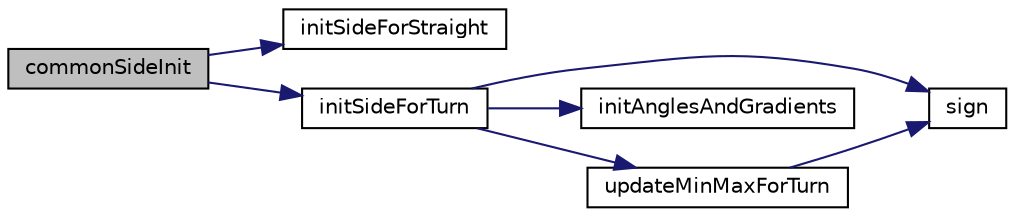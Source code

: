 digraph "commonSideInit"
{
  edge [fontname="Helvetica",fontsize="10",labelfontname="Helvetica",labelfontsize="10"];
  node [fontname="Helvetica",fontsize="10",shape=record];
  rankdir="LR";
  Node1 [label="commonSideInit",height=0.2,width=0.4,color="black", fillcolor="grey75", style="filled", fontcolor="black"];
  Node1 -> Node2 [color="midnightblue",fontsize="10",style="solid",fontname="Helvetica"];
  Node2 [label="initSideForStraight",height=0.2,width=0.4,color="black", fillcolor="white", style="filled",URL="$track4_8cpp.html#a3fc0a8f8352169355700628a51757535",tooltip="Set up side and border track segments for straight segments. "];
  Node1 -> Node3 [color="midnightblue",fontsize="10",style="solid",fontname="Helvetica"];
  Node3 [label="initSideForTurn",height=0.2,width=0.4,color="black", fillcolor="white", style="filled",URL="$track4_8cpp.html#af45f7bb7ffb634265f57a5b3b01bf31e",tooltip="Set up side and border track segments for turns. "];
  Node3 -> Node4 [color="midnightblue",fontsize="10",style="solid",fontname="Helvetica"];
  Node4 [label="sign",height=0.2,width=0.4,color="black", fillcolor="white", style="filled",URL="$_math_functions_8h.html#a96c13b7e2b0a7c169ee21ca9d5597a2d"];
  Node3 -> Node5 [color="midnightblue",fontsize="10",style="solid",fontname="Helvetica"];
  Node5 [label="initAnglesAndGradients",height=0.2,width=0.4,color="black", fillcolor="white", style="filled",URL="$track4_8cpp.html#ace8fae0b1613ddb2ffe8f03966f1aac6",tooltip="Set up border segment angles and gradients. "];
  Node3 -> Node6 [color="midnightblue",fontsize="10",style="solid",fontname="Helvetica"];
  Node6 [label="updateMinMaxForTurn",height=0.2,width=0.4,color="black", fillcolor="white", style="filled",URL="$track4_8cpp.html#a7869f6a6d112dc1619b7b793e574f24b",tooltip="Update global min/max values for turns (discretized approximation). "];
  Node6 -> Node4 [color="midnightblue",fontsize="10",style="solid",fontname="Helvetica"];
}
